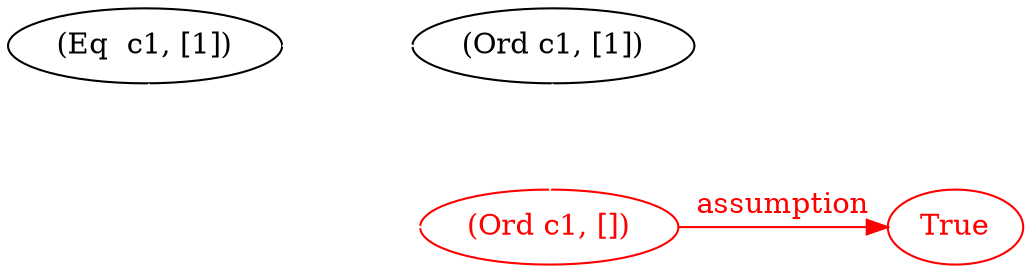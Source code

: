 digraph fgl {
        1 [label = "(Ord c1, [1])"]
        2 [label = "(Eq  c1, [1])"]
        3 [label = "(Ord c1, [])", color = "red", fontcolor="red"]
        4 [label = "(Eq  c1, [])", color = "white", fontcolor="white"]
        5 [label = "True", color = "red", fontcolor="red"]

        1 -> 3 [label = "scope", color = "white", fontcolor="white"]
        2 -> 4 [label = "scope", color = "white", fontcolor="white"]
        4 -> 3 [label = "eqOrd", color = "white", fontcolor="white"]
        2 -> 1 [label = "eqOrd", color = "white", fontcolor="white"]
        3 -> 5 [label = "assumption", color = "red", fontcolor="red"]

        {rank = same; 1 2 }
        {rank = same; 3 4 5 }
}
